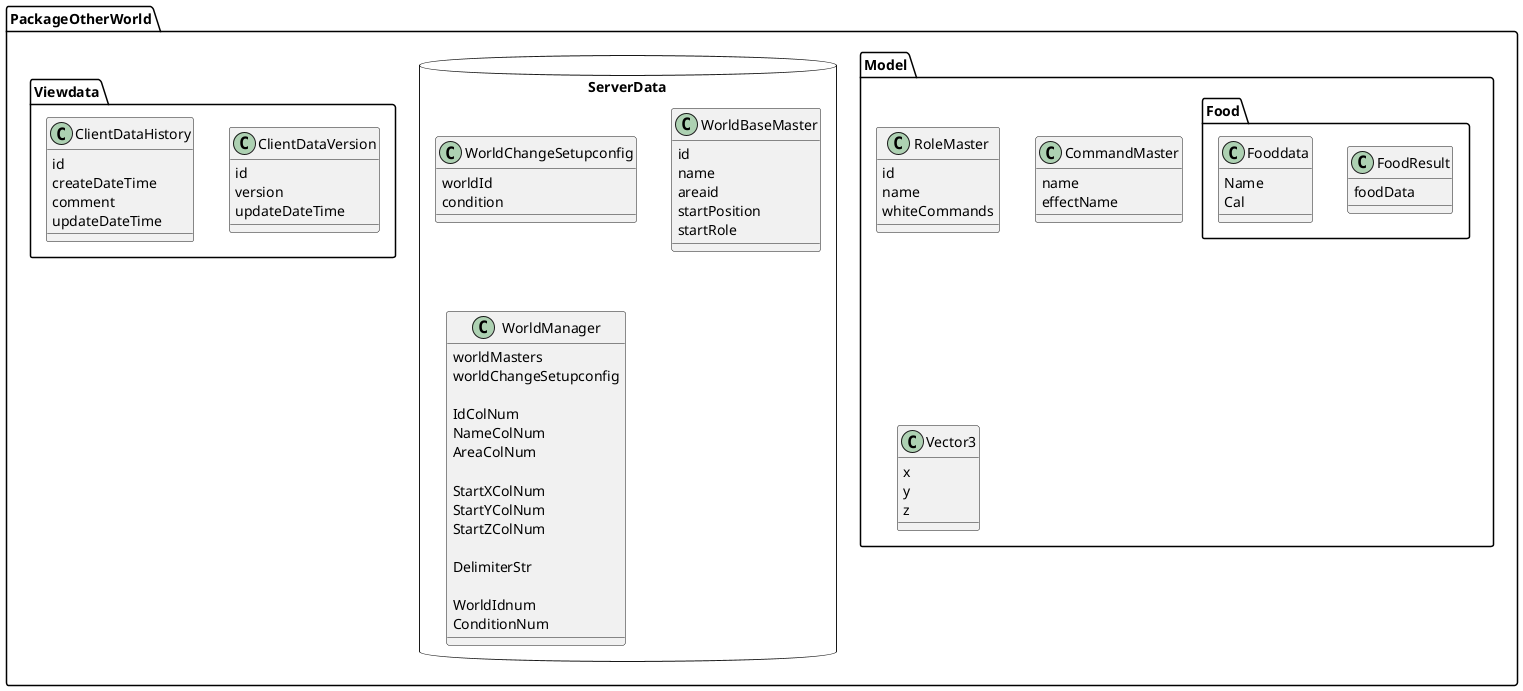 @startuml
package PackageOtherWorld {
    package Model{
        package Food {
            class FoodResult {
                foodData
            }
            class Fooddata {
                Name
                Cal
            }
        }
        class RoleMaster {
            id
            name 
            whiteCommands
        }
        class CommandMaster {
            name
            effectName
        }
        class Vector3 {
            x
            y
            z
        }
    }
    package ServerData <<DataBase>> {
        class WorldChangeSetupconfig
        {
            worldId 
            condition
        }

        class WorldBaseMaster
        {
            id
            name 
            areaid
            startPosition 
            startRole 
        }

        class WorldManager
        {
            worldMasters
            worldChangeSetupconfig

            IdColNum
            NameColNum
            AreaColNum

            StartXColNum
            StartYColNum 
            StartZColNum 

            DelimiterStr 

            WorldIdnum
            ConditionNum

        }

    }

    package Viewdata {
        class ClientDataVersion
        {
                id
                version
                updateDateTime
        }
        class ClientDataHistory
        {

                id 
                createDateTime 
                comment
                updateDateTime 
        }

    }


}

@enduml
